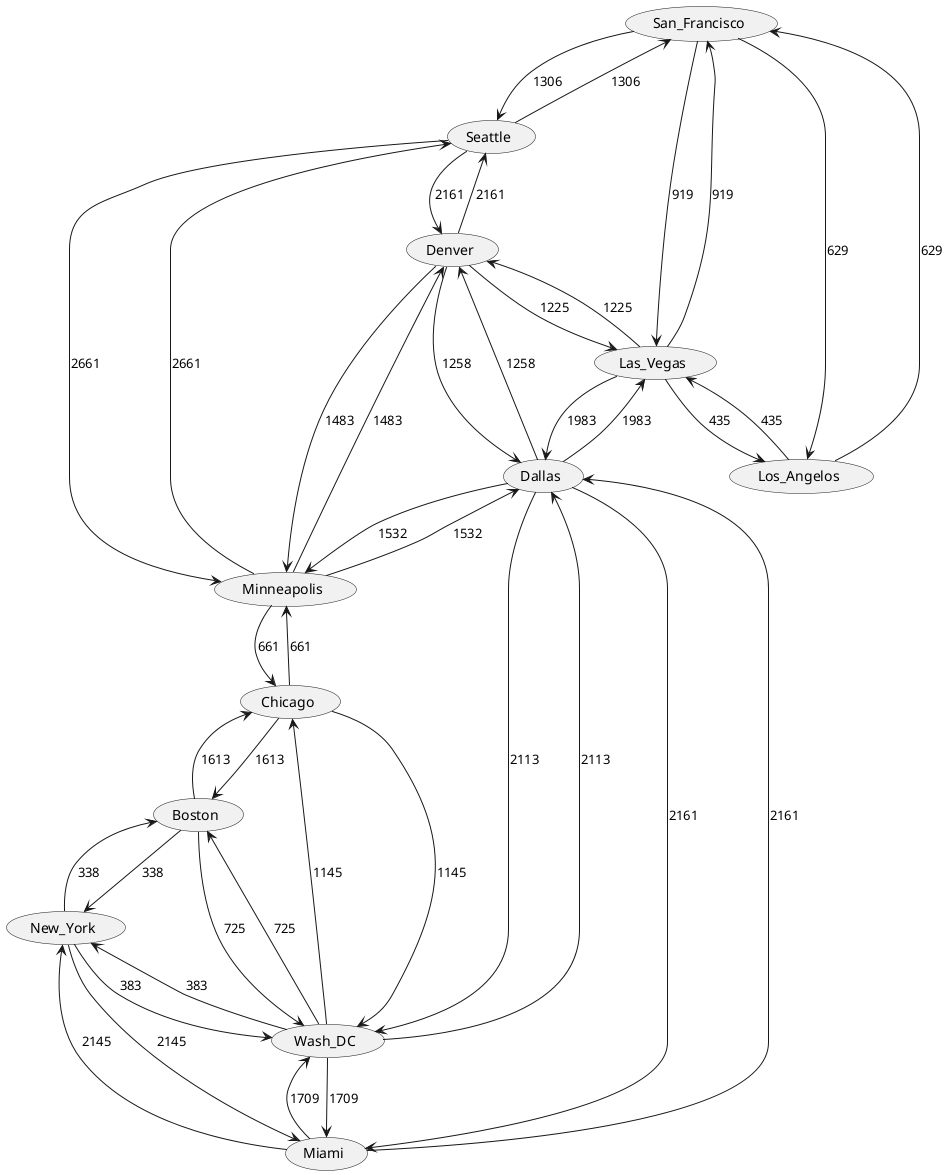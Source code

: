 @startuml
	(San_Francisco)
	(Seattle)
	(Minneapolis)
	(Chicago)
	(Wash_DC)
	(New_York)
	(Los_Angelos)
	(Denver)
	(Dallas)
	(Las_Vegas)
	(Miami)
	(Boston)
	San_Francisco --> Seattle : 1306
	San_Francisco --> Las_Vegas : 919
	San_Francisco --> Los_Angelos : 629

	Seattle --> Minneapolis : 2661
	Seattle --> Denver : 2161
	Seattle --> San_Francisco : 1306

	Minneapolis --> Seattle : 2661
	Minneapolis --> Denver : 1483
	Minneapolis --> Dallas : 1532
	Minneapolis --> Chicago : 661

	Chicago --> Minneapolis : 661
	Chicago --> Wash_DC : 1145
	Chicago --> Boston : 1613

	Wash_DC --> Chicago : 1145
	Wash_DC --> Dallas : 2113
	Wash_DC --> Miami : 1709
	Wash_DC --> New_York : 383
	Wash_DC --> Boston : 725

	New_York --> Wash_DC : 383
	New_York --> Miami : 2145
	New_York --> Boston : 338

	Los_Angelos --> San_Francisco : 629
	Los_Angelos --> Las_Vegas : 435

	Denver --> Minneapolis : 1483
	Denver --> Seattle : 2161
	Denver --> Las_Vegas : 1225
	Denver --> Dallas : 1258

	Dallas --> Minneapolis : 1532
	Dallas --> Denver : 1258
	Dallas --> Las_Vegas : 1983
	Dallas --> Miami : 2161
	Dallas --> Wash_DC : 2113

	Las_Vegas --> San_Francisco : 919
	Las_Vegas --> Los_Angelos : 435
	Las_Vegas --> Dallas : 1983
	Las_Vegas --> Denver : 1225

	Miami --> Wash_DC : 1709
	Miami --> Dallas : 2161
	Miami --> New_York : 2145

	Boston --> Chicago : 1613
	Boston --> Wash_DC : 725
	Boston --> New_York : 338

@enduml